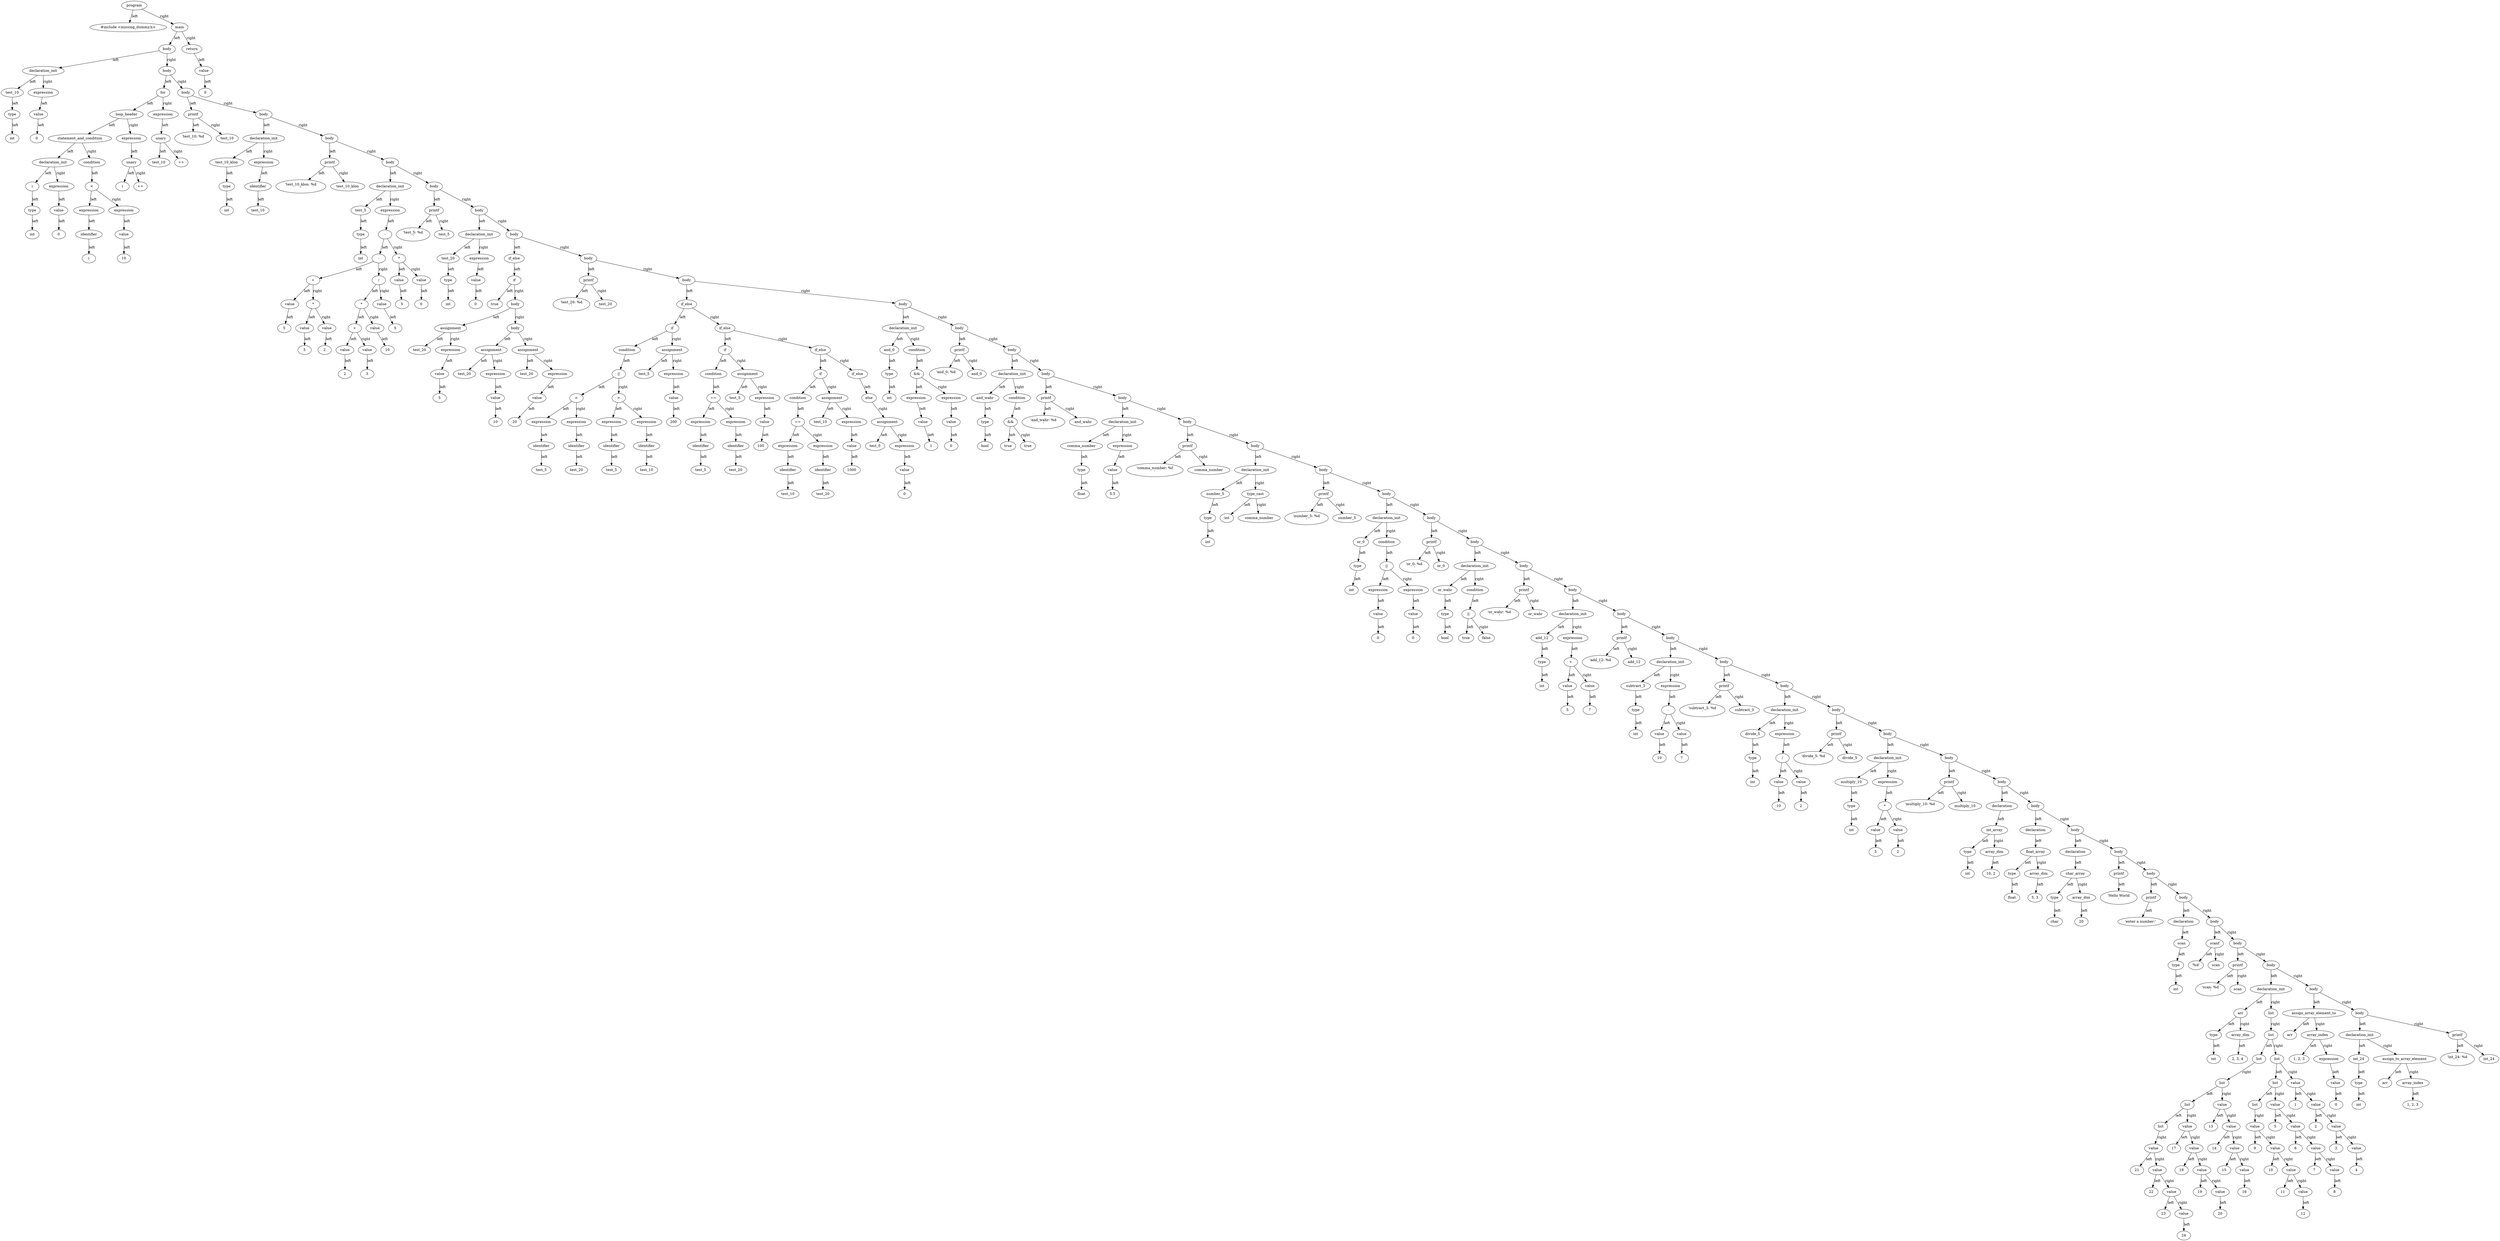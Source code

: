 digraph G {
"000001DD0A979D30" [label="program"];
"000001DD0A979D30" [label="program"];
"000001DD0A979D30" -> "000001DD0A96D590" [label="left"];
"000001DD0A96D590" [label="#include <missing_dummy.h>"];
"000001DD0A96D590" [label="#include <missing_dummy.h>"];
"000001DD0A979D30" -> "000001DD0A96D430" [label="right"];
"000001DD0A96D430" [label="main"];
"000001DD0A96D430" [label="main"];
"000001DD0A96D430" -> "000001DD0A97A110" [label="left"];
"000001DD0A97A110" [label="body"];
"000001DD0A97A110" [label="body"];
"000001DD0A97A110" -> "000001DD0A96D330" [label="left"];
"000001DD0A96D330" [label="declaration_init"];
"000001DD0A96D330" [label="declaration_init"];
"000001DD0A96D330" -> "000001DD0A96D4B0" [label="left"];
"000001DD0A96D4B0" [label="test_10"];
"000001DD0A96D4B0" [label="test_10"];
"000001DD0A96D4B0" -> "000001DD0A96D5D0" [label="left"];
"000001DD0A96D5D0" [label="type"];
"000001DD0A96D5D0" [label="type"];
"000001DD0A96D5D0" -> "000001DD0A96D470" [label="left"];
"000001DD0A96D470" [label="int"];
"000001DD0A96D470" [label="int"];
"000001DD0A96D330" -> "000001DD0A96D4D0" [label="right"];
"000001DD0A96D4D0" [label="expression"];
"000001DD0A96D4D0" [label="expression"];
"000001DD0A96D4D0" -> "000001DD0A96D610" [label="left"];
"000001DD0A96D610" [label="value"];
"000001DD0A96D610" [label="value"];
"000001DD0A96D610" -> "000001DD0A96D410" [label="left"];
"000001DD0A96D410" [label="0"];
"000001DD0A96D410" [label="0"];
"000001DD0A97A110" -> "000001DD0A97A430" [label="right"];
"000001DD0A97A430" [label="body"];
"000001DD0A97A430" [label="body"];
"000001DD0A97A430" -> "000001DD0A9749E0" [label="left"];
"000001DD0A9749E0" [label="for"];
"000001DD0A9749E0" [label="for"];
"000001DD0A9749E0" -> "000001DD0A974B60" [label="left"];
"000001DD0A974B60" [label="loop_header"];
"000001DD0A974B60" [label="loop_header"];
"000001DD0A974B60" -> "000001DD0A974A80" [label="left"];
"000001DD0A974A80" [label="statement_and_condition"];
"000001DD0A974A80" [label="statement_and_condition"];
"000001DD0A974A80" -> "000001DD0A974AE0" [label="left"];
"000001DD0A974AE0" [label="declaration_init"];
"000001DD0A974AE0" [label="declaration_init"];
"000001DD0A974AE0" -> "000001DD0A974E80" [label="left"];
"000001DD0A974E80" [label="i"];
"000001DD0A974E80" [label="i"];
"000001DD0A974E80" -> "000001DD0A96D690" [label="left"];
"000001DD0A96D690" [label="type"];
"000001DD0A96D690" [label="type"];
"000001DD0A96D690" -> "000001DD0A96D670" [label="left"];
"000001DD0A96D670" [label="int"];
"000001DD0A96D670" [label="int"];
"000001DD0A974AE0" -> "000001DD0A974DE0" [label="right"];
"000001DD0A974DE0" [label="expression"];
"000001DD0A974DE0" [label="expression"];
"000001DD0A974DE0" -> "000001DD0A96D350" [label="left"];
"000001DD0A96D350" [label="value"];
"000001DD0A96D350" [label="value"];
"000001DD0A96D350" -> "000001DD0A96D310" [label="left"];
"000001DD0A96D310" [label="0"];
"000001DD0A96D310" [label="0"];
"000001DD0A974A80" -> "000001DD0A974B80" [label="right"];
"000001DD0A974B80" [label="condition"];
"000001DD0A974B80" [label="condition"];
"000001DD0A974B80" -> "000001DD0A974C00" [label="left"];
"000001DD0A974C00" [label="<"];
"000001DD0A974C00" [label="<"];
"000001DD0A974C00" -> "000001DD0A974C40" [label="left"];
"000001DD0A974C40" [label="expression"];
"000001DD0A974C40" [label="expression"];
"000001DD0A974C40" -> "000001DD0A9748A0" [label="left"];
"000001DD0A9748A0" [label="identifier"];
"000001DD0A9748A0" [label="identifier"];
"000001DD0A9748A0" -> "000001DD0A974DA0" [label="left"];
"000001DD0A974DA0" [label="i"];
"000001DD0A974DA0" [label="i"];
"000001DD0A974C00" -> "000001DD0A974900" [label="right"];
"000001DD0A974900" [label="expression"];
"000001DD0A974900" [label="expression"];
"000001DD0A974900" -> "000001DD0A974E00" [label="left"];
"000001DD0A974E00" [label="value"];
"000001DD0A974E00" [label="value"];
"000001DD0A974E00" -> "000001DD0A974A40" [label="left"];
"000001DD0A974A40" [label="10"];
"000001DD0A974A40" [label="10"];
"000001DD0A974B60" -> "000001DD0A974D00" [label="right"];
"000001DD0A974D00" [label="expression"];
"000001DD0A974D00" [label="expression"];
"000001DD0A974D00" -> "000001DD0A974CE0" [label="left"];
"000001DD0A974CE0" [label="unary"];
"000001DD0A974CE0" [label="unary"];
"000001DD0A974CE0" -> "000001DD0A974C60" [label="left"];
"000001DD0A974C60" [label="i"];
"000001DD0A974C60" [label="i"];
"000001DD0A974CE0" -> "000001DD0A974960" [label="right"];
"000001DD0A974960" [label="++"];
"000001DD0A974960" [label="++"];
"000001DD0A9749E0" -> "000001DD0A974D40" [label="right"];
"000001DD0A974D40" [label="expression"];
"000001DD0A974D40" [label="expression"];
"000001DD0A974D40" -> "000001DD0A974940" [label="left"];
"000001DD0A974940" [label="unary"];
"000001DD0A974940" [label="unary"];
"000001DD0A974940" -> "000001DD0A9749C0" [label="left"];
"000001DD0A9749C0" [label="test_10"];
"000001DD0A9749C0" [label="test_10"];
"000001DD0A974940" -> "000001DD0A974860" [label="right"];
"000001DD0A974860" [label="++"];
"000001DD0A974860" [label="++"];
"000001DD0A97A430" -> "000001DD0A97A130" [label="right"];
"000001DD0A97A130" [label="body"];
"000001DD0A97A130" [label="body"];
"000001DD0A97A130" -> "000001DD0A974A60" [label="left"];
"000001DD0A974A60" [label="printf"];
"000001DD0A974A60" [label="printf"];
"000001DD0A974A60" -> "000001DD0A974DC0" [label="left"];
"000001DD0A974DC0" [label="'test_10: %d\n'"];
"000001DD0A974DC0" [label="'test_10: %d\n'"];
"000001DD0A974A60" -> "000001DD0A974E40" [label="right"];
"000001DD0A974E40" [label="test_10"];
"000001DD0A974E40" [label="test_10"];
"000001DD0A97A130" -> "000001DD0A979D90" [label="right"];
"000001DD0A979D90" [label="body"];
"000001DD0A979D90" [label="body"];
"000001DD0A979D90" -> "000001DD0A974EE0" [label="left"];
"000001DD0A974EE0" [label="declaration_init"];
"000001DD0A974EE0" [label="declaration_init"];
"000001DD0A974EE0" -> "000001DD0A974C20" [label="left"];
"000001DD0A974C20" [label="test_10_klon"];
"000001DD0A974C20" [label="test_10_klon"];
"000001DD0A974C20" -> "000001DD0A974C80" [label="left"];
"000001DD0A974C80" [label="type"];
"000001DD0A974C80" [label="type"];
"000001DD0A974C80" -> "000001DD0A974E60" [label="left"];
"000001DD0A974E60" [label="int"];
"000001DD0A974E60" [label="int"];
"000001DD0A974EE0" -> "000001DD0A974BE0" [label="right"];
"000001DD0A974BE0" [label="expression"];
"000001DD0A974BE0" [label="expression"];
"000001DD0A974BE0" -> "000001DD0A974A00" [label="left"];
"000001DD0A974A00" [label="identifier"];
"000001DD0A974A00" [label="identifier"];
"000001DD0A974A00" -> "000001DD0A974EA0" [label="left"];
"000001DD0A974EA0" [label="test_10"];
"000001DD0A974EA0" [label="test_10"];
"000001DD0A979D90" -> "000001DD0A97A410" [label="right"];
"000001DD0A97A410" [label="body"];
"000001DD0A97A410" [label="body"];
"000001DD0A97A410" -> "000001DD0A974B00" [label="left"];
"000001DD0A974B00" [label="printf"];
"000001DD0A974B00" [label="printf"];
"000001DD0A974B00" -> "000001DD0A974A20" [label="left"];
"000001DD0A974A20" [label="'test_10_klon: %d\n'"];
"000001DD0A974A20" [label="'test_10_klon: %d\n'"];
"000001DD0A974B00" -> "000001DD0A974FC0" [label="right"];
"000001DD0A974FC0" [label="test_10_klon"];
"000001DD0A974FC0" [label="test_10_klon"];
"000001DD0A97A410" -> "000001DD0A97A0B0" [label="right"];
"000001DD0A97A0B0" [label="body"];
"000001DD0A97A0B0" [label="body"];
"000001DD0A97A0B0" -> "000001DD0A975350" [label="left"];
"000001DD0A975350" [label="declaration_init"];
"000001DD0A975350" [label="declaration_init"];
"000001DD0A975350" -> "000001DD0A975750" [label="left"];
"000001DD0A975750" [label="test_5"];
"000001DD0A975750" [label="test_5"];
"000001DD0A975750" -> "000001DD0A974920" [label="left"];
"000001DD0A974920" [label="type"];
"000001DD0A974920" [label="type"];
"000001DD0A974920" -> "000001DD0A974840" [label="left"];
"000001DD0A974840" [label="int"];
"000001DD0A974840" [label="int"];
"000001DD0A975350" -> "000001DD0A975550" [label="right"];
"000001DD0A975550" [label="expression"];
"000001DD0A975550" [label="expression"];
"000001DD0A975550" -> "000001DD0A9751D0" [label="left"];
"000001DD0A9751D0" [label="-"];
"000001DD0A9751D0" [label="-"];
"000001DD0A9751D0" -> "000001DD0A975070" [label="left"];
"000001DD0A975070" [label="-"];
"000001DD0A975070" [label="-"];
"000001DD0A975070" -> "000001DD0A975290" [label="left"];
"000001DD0A975290" [label="+"];
"000001DD0A975290" [label="+"];
"000001DD0A975290" -> "000001DD0A9748C0" [label="left"];
"000001DD0A9748C0" [label="value"];
"000001DD0A9748C0" [label="value"];
"000001DD0A9748C0" -> "000001DD0A974B40" [label="left"];
"000001DD0A974B40" [label="5"];
"000001DD0A974B40" [label="5"];
"000001DD0A975290" -> "000001DD0A975090" [label="right"];
"000001DD0A975090" [label="*"];
"000001DD0A975090" [label="*"];
"000001DD0A975090" -> "000001DD0A9748E0" [label="left"];
"000001DD0A9748E0" [label="value"];
"000001DD0A9748E0" [label="value"];
"000001DD0A9748E0" -> "000001DD0A974BC0" [label="left"];
"000001DD0A974BC0" [label="5"];
"000001DD0A974BC0" [label="5"];
"000001DD0A975090" -> "000001DD0A975250" [label="right"];
"000001DD0A975250" [label="value"];
"000001DD0A975250" [label="value"];
"000001DD0A975250" -> "000001DD0A975710" [label="left"];
"000001DD0A975710" [label="2"];
"000001DD0A975710" [label="2"];
"000001DD0A975070" -> "000001DD0A975190" [label="right"];
"000001DD0A975190" [label="/"];
"000001DD0A975190" [label="/"];
"000001DD0A975190" -> "000001DD0A975470" [label="left"];
"000001DD0A975470" [label="*"];
"000001DD0A975470" [label="*"];
"000001DD0A975470" -> "000001DD0A975610" [label="left"];
"000001DD0A975610" [label="+"];
"000001DD0A975610" [label="+"];
"000001DD0A975610" -> "000001DD0A9750B0" [label="left"];
"000001DD0A9750B0" [label="value"];
"000001DD0A9750B0" [label="value"];
"000001DD0A9750B0" -> "000001DD0A9755B0" [label="left"];
"000001DD0A9755B0" [label="2"];
"000001DD0A9755B0" [label="2"];
"000001DD0A975610" -> "000001DD0A975270" [label="right"];
"000001DD0A975270" [label="value"];
"000001DD0A975270" [label="value"];
"000001DD0A975270" -> "000001DD0A975450" [label="left"];
"000001DD0A975450" [label="3"];
"000001DD0A975450" [label="3"];
"000001DD0A975470" -> "000001DD0A975390" [label="right"];
"000001DD0A975390" [label="value"];
"000001DD0A975390" [label="value"];
"000001DD0A975390" -> "000001DD0A975410" [label="left"];
"000001DD0A975410" [label="10"];
"000001DD0A975410" [label="10"];
"000001DD0A975190" -> "000001DD0A975510" [label="right"];
"000001DD0A975510" [label="value"];
"000001DD0A975510" [label="value"];
"000001DD0A975510" -> "000001DD0A9754F0" [label="left"];
"000001DD0A9754F0" [label="5"];
"000001DD0A9754F0" [label="5"];
"000001DD0A9751D0" -> "000001DD0A9751B0" [label="right"];
"000001DD0A9751B0" [label="*"];
"000001DD0A9751B0" [label="*"];
"000001DD0A9751B0" -> "000001DD0A975530" [label="left"];
"000001DD0A975530" [label="value"];
"000001DD0A975530" [label="value"];
"000001DD0A975530" -> "000001DD0A975150" [label="left"];
"000001DD0A975150" [label="5"];
"000001DD0A975150" [label="5"];
"000001DD0A9751B0" -> "000001DD0A975370" [label="right"];
"000001DD0A975370" [label="value"];
"000001DD0A975370" [label="value"];
"000001DD0A975370" -> "000001DD0A9752B0" [label="left"];
"000001DD0A9752B0" [label="0"];
"000001DD0A9752B0" [label="0"];
"000001DD0A97A0B0" -> "000001DD0A97A290" [label="right"];
"000001DD0A97A290" [label="body"];
"000001DD0A97A290" [label="body"];
"000001DD0A97A290" -> "000001DD0A9755F0" [label="left"];
"000001DD0A9755F0" [label="printf"];
"000001DD0A9755F0" [label="printf"];
"000001DD0A9755F0" -> "000001DD0A975790" [label="left"];
"000001DD0A975790" [label="'test_5: %d\n'"];
"000001DD0A975790" [label="'test_5: %d\n'"];
"000001DD0A9755F0" -> "000001DD0A975130" [label="right"];
"000001DD0A975130" [label="test_5"];
"000001DD0A975130" [label="test_5"];
"000001DD0A97A290" -> "000001DD0A979E30" [label="right"];
"000001DD0A979E30" [label="body"];
"000001DD0A979E30" [label="body"];
"000001DD0A979E30" -> "000001DD0A975210" [label="left"];
"000001DD0A975210" [label="declaration_init"];
"000001DD0A975210" [label="declaration_init"];
"000001DD0A975210" -> "000001DD0A9756D0" [label="left"];
"000001DD0A9756D0" [label="test_20"];
"000001DD0A9756D0" [label="test_20"];
"000001DD0A9756D0" -> "000001DD0A9753F0" [label="left"];
"000001DD0A9753F0" [label="type"];
"000001DD0A9753F0" [label="type"];
"000001DD0A9753F0" -> "000001DD0A9751F0" [label="left"];
"000001DD0A9751F0" [label="int"];
"000001DD0A9751F0" [label="int"];
"000001DD0A975210" -> "000001DD0A975730" [label="right"];
"000001DD0A975730" [label="expression"];
"000001DD0A975730" [label="expression"];
"000001DD0A975730" -> "000001DD0A9754D0" [label="left"];
"000001DD0A9754D0" [label="value"];
"000001DD0A9754D0" [label="value"];
"000001DD0A9754D0" -> "000001DD0A975430" [label="left"];
"000001DD0A975430" [label="0"];
"000001DD0A975430" [label="0"];
"000001DD0A979E30" -> "000001DD0A979F50" [label="right"];
"000001DD0A979F50" [label="body"];
"000001DD0A979F50" [label="body"];
"000001DD0A979F50" -> "000001DD0A9759A0" [label="left"];
"000001DD0A9759A0" [label="if_else"];
"000001DD0A9759A0" [label="if_else"];
"000001DD0A9759A0" -> "000001DD0A9758E0" [label="left"];
"000001DD0A9758E0" [label="if"];
"000001DD0A9758E0" [label="if"];
"000001DD0A9758E0" -> "000001DD0A975650" [label="left"];
"000001DD0A975650" [label="true"];
"000001DD0A975650" [label="true"];
"000001DD0A9758E0" -> "000001DD0A9758C0" [label="right"];
"000001DD0A9758C0" [label="body"];
"000001DD0A9758C0" [label="body"];
"000001DD0A9758C0" -> "000001DD0A975050" [label="left"];
"000001DD0A975050" [label="assignment"];
"000001DD0A975050" [label="assignment"];
"000001DD0A975050" -> "000001DD0A9753B0" [label="left"];
"000001DD0A9753B0" [label="test_20"];
"000001DD0A9753B0" [label="test_20"];
"000001DD0A975050" -> "000001DD0A975330" [label="right"];
"000001DD0A975330" [label="expression"];
"000001DD0A975330" [label="expression"];
"000001DD0A975330" -> "000001DD0A9752F0" [label="left"];
"000001DD0A9752F0" [label="value"];
"000001DD0A9752F0" [label="value"];
"000001DD0A9752F0" -> "000001DD0A975230" [label="left"];
"000001DD0A975230" [label="5"];
"000001DD0A975230" [label="5"];
"000001DD0A9758C0" -> "000001DD0A975FC0" [label="right"];
"000001DD0A975FC0" [label="body"];
"000001DD0A975FC0" [label="body"];
"000001DD0A975FC0" -> "000001DD0A975E00" [label="left"];
"000001DD0A975E00" [label="assignment"];
"000001DD0A975E00" [label="assignment"];
"000001DD0A975E00" -> "000001DD0A9756F0" [label="left"];
"000001DD0A9756F0" [label="test_20"];
"000001DD0A9756F0" [label="test_20"];
"000001DD0A975E00" -> "000001DD0A975690" [label="right"];
"000001DD0A975690" [label="expression"];
"000001DD0A975690" [label="expression"];
"000001DD0A975690" -> "000001DD0A9754B0" [label="left"];
"000001DD0A9754B0" [label="value"];
"000001DD0A9754B0" [label="value"];
"000001DD0A9754B0" -> "000001DD0A9753D0" [label="left"];
"000001DD0A9753D0" [label="10"];
"000001DD0A9753D0" [label="10"];
"000001DD0A975FC0" -> "000001DD0A975AE0" [label="right"];
"000001DD0A975AE0" [label="assignment"];
"000001DD0A975AE0" [label="assignment"];
"000001DD0A975AE0" -> "000001DD0A975CC0" [label="left"];
"000001DD0A975CC0" [label="test_20"];
"000001DD0A975CC0" [label="test_20"];
"000001DD0A975AE0" -> "000001DD0A975C20" [label="right"];
"000001DD0A975C20" [label="expression"];
"000001DD0A975C20" [label="expression"];
"000001DD0A975C20" -> "000001DD0A975E40" [label="left"];
"000001DD0A975E40" [label="value"];
"000001DD0A975E40" [label="value"];
"000001DD0A975E40" -> "000001DD0A975860" [label="left"];
"000001DD0A975860" [label="20"];
"000001DD0A975860" [label="20"];
"000001DD0A979F50" -> "000001DD0A979EF0" [label="right"];
"000001DD0A979EF0" [label="body"];
"000001DD0A979EF0" [label="body"];
"000001DD0A979EF0" -> "000001DD0A975BA0" [label="left"];
"000001DD0A975BA0" [label="printf"];
"000001DD0A975BA0" [label="printf"];
"000001DD0A975BA0" -> "000001DD0A9759E0" [label="left"];
"000001DD0A9759E0" [label="'test_20: %d\n'"];
"000001DD0A9759E0" [label="'test_20: %d\n'"];
"000001DD0A975BA0" -> "000001DD0A975DC0" [label="right"];
"000001DD0A975DC0" [label="test_20"];
"000001DD0A975DC0" [label="test_20"];
"000001DD0A979EF0" -> "000001DD0A97A030" [label="right"];
"000001DD0A97A030" [label="body"];
"000001DD0A97A030" [label="body"];
"000001DD0A97A030" -> "000001DD0A975EC0" [label="left"];
"000001DD0A975EC0" [label="if_else"];
"000001DD0A975EC0" [label="if_else"];
"000001DD0A975EC0" -> "000001DD0A975A80" [label="left"];
"000001DD0A975A80" [label="if"];
"000001DD0A975A80" [label="if"];
"000001DD0A975A80" -> "000001DD0A975A40" [label="left"];
"000001DD0A975A40" [label="condition"];
"000001DD0A975A40" [label="condition"];
"000001DD0A975A40" -> "000001DD0A975F80" [label="left"];
"000001DD0A975F80" [label="||"];
"000001DD0A975F80" [label="||"];
"000001DD0A975F80" -> "000001DD0A975900" [label="left"];
"000001DD0A975900" [label=">"];
"000001DD0A975900" [label=">"];
"000001DD0A975900" -> "000001DD0A975B80" [label="left"];
"000001DD0A975B80" [label="expression"];
"000001DD0A975B80" [label="expression"];
"000001DD0A975B80" -> "000001DD0A975C60" [label="left"];
"000001DD0A975C60" [label="identifier"];
"000001DD0A975C60" [label="identifier"];
"000001DD0A975C60" -> "000001DD0A9758A0" [label="left"];
"000001DD0A9758A0" [label="test_5"];
"000001DD0A9758A0" [label="test_5"];
"000001DD0A975900" -> "000001DD0A975CE0" [label="right"];
"000001DD0A975CE0" [label="expression"];
"000001DD0A975CE0" [label="expression"];
"000001DD0A975CE0" -> "000001DD0A975F40" [label="left"];
"000001DD0A975F40" [label="identifier"];
"000001DD0A975F40" [label="identifier"];
"000001DD0A975F40" -> "000001DD0A975C80" [label="left"];
"000001DD0A975C80" [label="test_20"];
"000001DD0A975C80" [label="test_20"];
"000001DD0A975F80" -> "000001DD0A975D40" [label="right"];
"000001DD0A975D40" [label=">"];
"000001DD0A975D40" [label=">"];
"000001DD0A975D40" -> "000001DD0A975A20" [label="left"];
"000001DD0A975A20" [label="expression"];
"000001DD0A975A20" [label="expression"];
"000001DD0A975A20" -> "000001DD0A975960" [label="left"];
"000001DD0A975960" [label="identifier"];
"000001DD0A975960" [label="identifier"];
"000001DD0A975960" -> "000001DD0A975B00" [label="left"];
"000001DD0A975B00" [label="test_5"];
"000001DD0A975B00" [label="test_5"];
"000001DD0A975D40" -> "000001DD0A975980" [label="right"];
"000001DD0A975980" [label="expression"];
"000001DD0A975980" [label="expression"];
"000001DD0A975980" -> "000001DD0A975DE0" [label="left"];
"000001DD0A975DE0" [label="identifier"];
"000001DD0A975DE0" [label="identifier"];
"000001DD0A975DE0" -> "000001DD0A975D00" [label="left"];
"000001DD0A975D00" [label="test_10"];
"000001DD0A975D00" [label="test_10"];
"000001DD0A975A80" -> "000001DD0A975FE0" [label="right"];
"000001DD0A975FE0" [label="assignment"];
"000001DD0A975FE0" [label="assignment"];
"000001DD0A975FE0" -> "000001DD0A975C00" [label="left"];
"000001DD0A975C00" [label="test_5"];
"000001DD0A975C00" [label="test_5"];
"000001DD0A975FE0" -> "000001DD0A975B20" [label="right"];
"000001DD0A975B20" [label="expression"];
"000001DD0A975B20" [label="expression"];
"000001DD0A975B20" -> "000001DD0A975E80" [label="left"];
"000001DD0A975E80" [label="value"];
"000001DD0A975E80" [label="value"];
"000001DD0A975E80" -> "000001DD0A975BE0" [label="left"];
"000001DD0A975BE0" [label="200"];
"000001DD0A975BE0" [label="200"];
"000001DD0A975EC0" -> "000001DD0A976980" [label="right"];
"000001DD0A976980" [label="if_else"];
"000001DD0A976980" [label="if_else"];
"000001DD0A976980" -> "000001DD0A976A80" [label="left"];
"000001DD0A976A80" [label="if"];
"000001DD0A976A80" [label="if"];
"000001DD0A976A80" -> "000001DD0A976B20" [label="left"];
"000001DD0A976B20" [label="condition"];
"000001DD0A976B20" [label="condition"];
"000001DD0A976B20" -> "000001DD0A976540" [label="left"];
"000001DD0A976540" [label="=="];
"000001DD0A976540" [label="=="];
"000001DD0A976540" -> "000001DD0A975F60" [label="left"];
"000001DD0A975F60" [label="expression"];
"000001DD0A975F60" [label="expression"];
"000001DD0A975F60" -> "000001DD0A975AA0" [label="left"];
"000001DD0A975AA0" [label="identifier"];
"000001DD0A975AA0" [label="identifier"];
"000001DD0A975AA0" -> "000001DD0A975EE0" [label="left"];
"000001DD0A975EE0" [label="test_5"];
"000001DD0A975EE0" [label="test_5"];
"000001DD0A976540" -> "000001DD0A9764C0" [label="right"];
"000001DD0A9764C0" [label="expression"];
"000001DD0A9764C0" [label="expression"];
"000001DD0A9764C0" -> "000001DD0A976620" [label="left"];
"000001DD0A976620" [label="identifier"];
"000001DD0A976620" [label="identifier"];
"000001DD0A976620" -> "000001DD0A975880" [label="left"];
"000001DD0A975880" [label="test_20"];
"000001DD0A975880" [label="test_20"];
"000001DD0A976A80" -> "000001DD0A9765A0" [label="right"];
"000001DD0A9765A0" [label="assignment"];
"000001DD0A9765A0" [label="assignment"];
"000001DD0A9765A0" -> "000001DD0A9765E0" [label="left"];
"000001DD0A9765E0" [label="test_5"];
"000001DD0A9765E0" [label="test_5"];
"000001DD0A9765A0" -> "000001DD0A976AA0" [label="right"];
"000001DD0A976AA0" [label="expression"];
"000001DD0A976AA0" [label="expression"];
"000001DD0A976AA0" -> "000001DD0A976920" [label="left"];
"000001DD0A976920" [label="value"];
"000001DD0A976920" [label="value"];
"000001DD0A976920" -> "000001DD0A976720" [label="left"];
"000001DD0A976720" [label="100"];
"000001DD0A976720" [label="100"];
"000001DD0A976980" -> "000001DD0A9768E0" [label="right"];
"000001DD0A9768E0" [label="if_else"];
"000001DD0A9768E0" [label="if_else"];
"000001DD0A9768E0" -> "000001DD0A9769E0" [label="left"];
"000001DD0A9769E0" [label="if"];
"000001DD0A9769E0" [label="if"];
"000001DD0A9769E0" -> "000001DD0A9768A0" [label="left"];
"000001DD0A9768A0" [label="condition"];
"000001DD0A9768A0" [label="condition"];
"000001DD0A9768A0" -> "000001DD0A9765C0" [label="left"];
"000001DD0A9765C0" [label="=="];
"000001DD0A9765C0" [label="=="];
"000001DD0A9765C0" -> "000001DD0A976BA0" [label="left"];
"000001DD0A976BA0" [label="expression"];
"000001DD0A976BA0" [label="expression"];
"000001DD0A976BA0" -> "000001DD0A976B80" [label="left"];
"000001DD0A976B80" [label="identifier"];
"000001DD0A976B80" [label="identifier"];
"000001DD0A976B80" -> "000001DD0A976B60" [label="left"];
"000001DD0A976B60" [label="test_10"];
"000001DD0A976B60" [label="test_10"];
"000001DD0A9765C0" -> "000001DD0A976600" [label="right"];
"000001DD0A976600" [label="expression"];
"000001DD0A976600" [label="expression"];
"000001DD0A976600" -> "000001DD0A9769A0" [label="left"];
"000001DD0A9769A0" [label="identifier"];
"000001DD0A9769A0" [label="identifier"];
"000001DD0A9769A0" -> "000001DD0A976700" [label="left"];
"000001DD0A976700" [label="test_20"];
"000001DD0A976700" [label="test_20"];
"000001DD0A9769E0" -> "000001DD0A9766A0" [label="right"];
"000001DD0A9766A0" [label="assignment"];
"000001DD0A9766A0" [label="assignment"];
"000001DD0A9766A0" -> "000001DD0A976680" [label="left"];
"000001DD0A976680" [label="test_10"];
"000001DD0A976680" [label="test_10"];
"000001DD0A9766A0" -> "000001DD0A976960" [label="right"];
"000001DD0A976960" [label="expression"];
"000001DD0A976960" [label="expression"];
"000001DD0A976960" -> "000001DD0A976940" [label="left"];
"000001DD0A976940" [label="value"];
"000001DD0A976940" [label="value"];
"000001DD0A976940" -> "000001DD0A9768C0" [label="left"];
"000001DD0A9768C0" [label="1000"];
"000001DD0A9768C0" [label="1000"];
"000001DD0A9768E0" -> "000001DD0A9767A0" [label="right"];
"000001DD0A9767A0" [label="if_else"];
"000001DD0A9767A0" [label="if_else"];
"000001DD0A9767A0" -> "000001DD0A976780" [label="left"];
"000001DD0A976780" [label="else"];
"000001DD0A976780" [label="else"];
"000001DD0A976780" -> "000001DD0A976A40" [label="right"];
"000001DD0A976A40" [label="assignment"];
"000001DD0A976A40" [label="assignment"];
"000001DD0A976A40" -> "000001DD0A9766E0" [label="left"];
"000001DD0A9766E0" [label="test_5"];
"000001DD0A9766E0" [label="test_5"];
"000001DD0A976A40" -> "000001DD0A976A00" [label="right"];
"000001DD0A976A00" [label="expression"];
"000001DD0A976A00" [label="expression"];
"000001DD0A976A00" -> "000001DD0A9766C0" [label="left"];
"000001DD0A9766C0" [label="value"];
"000001DD0A9766C0" [label="value"];
"000001DD0A9766C0" -> "000001DD0A976BC0" [label="left"];
"000001DD0A976BC0" [label="0"];
"000001DD0A976BC0" [label="0"];
"000001DD0A97A030" -> "000001DD0A97A010" [label="right"];
"000001DD0A97A010" [label="body"];
"000001DD0A97A010" [label="body"];
"000001DD0A97A010" -> "000001DD0A976FB0" [label="left"];
"000001DD0A976FB0" [label="declaration_init"];
"000001DD0A976FB0" [label="declaration_init"];
"000001DD0A976FB0" -> "000001DD0A976560" [label="left"];
"000001DD0A976560" [label="and_0"];
"000001DD0A976560" [label="and_0"];
"000001DD0A976560" -> "000001DD0A976A60" [label="left"];
"000001DD0A976A60" [label="type"];
"000001DD0A976A60" [label="type"];
"000001DD0A976A60" -> "000001DD0A9767C0" [label="left"];
"000001DD0A9767C0" [label="int"];
"000001DD0A9767C0" [label="int"];
"000001DD0A976FB0" -> "000001DD0A9764E0" [label="right"];
"000001DD0A9764E0" [label="condition"];
"000001DD0A9764E0" [label="condition"];
"000001DD0A9764E0" -> "000001DD0A976520" [label="left"];
"000001DD0A976520" [label="&&"];
"000001DD0A976520" [label="&&"];
"000001DD0A976520" -> "000001DD0A976AC0" [label="left"];
"000001DD0A976AC0" [label="expression"];
"000001DD0A976AC0" [label="expression"];
"000001DD0A976AC0" -> "000001DD0A976C00" [label="left"];
"000001DD0A976C00" [label="value"];
"000001DD0A976C00" [label="value"];
"000001DD0A976C00" -> "000001DD0A976BE0" [label="left"];
"000001DD0A976BE0" [label="1"];
"000001DD0A976BE0" [label="1"];
"000001DD0A976520" -> "000001DD0A976800" [label="right"];
"000001DD0A976800" [label="expression"];
"000001DD0A976800" [label="expression"];
"000001DD0A976800" -> "000001DD0A9764A0" [label="left"];
"000001DD0A9764A0" [label="value"];
"000001DD0A9764A0" [label="value"];
"000001DD0A9764A0" -> "000001DD0A9767E0" [label="left"];
"000001DD0A9767E0" [label="0"];
"000001DD0A9767E0" [label="0"];
"000001DD0A97A010" -> "000001DD0A97A050" [label="right"];
"000001DD0A97A050" [label="body"];
"000001DD0A97A050" [label="body"];
"000001DD0A97A050" -> "000001DD0A977170" [label="left"];
"000001DD0A977170" [label="printf"];
"000001DD0A977170" [label="printf"];
"000001DD0A977170" -> "000001DD0A977190" [label="left"];
"000001DD0A977190" [label="'and_0: %d\n'"];
"000001DD0A977190" [label="'and_0: %d\n'"];
"000001DD0A977170" -> "000001DD0A976DF0" [label="right"];
"000001DD0A976DF0" [label="and_0"];
"000001DD0A976DF0" [label="and_0"];
"000001DD0A97A050" -> "000001DD0A97A3F0" [label="right"];
"000001DD0A97A3F0" [label="body"];
"000001DD0A97A3F0" [label="body"];
"000001DD0A97A3F0" -> "000001DD0A9771D0" [label="left"];
"000001DD0A9771D0" [label="declaration_init"];
"000001DD0A9771D0" [label="declaration_init"];
"000001DD0A9771D0" -> "000001DD0A9771B0" [label="left"];
"000001DD0A9771B0" [label="and_wahr"];
"000001DD0A9771B0" [label="and_wahr"];
"000001DD0A9771B0" -> "000001DD0A976D90" [label="left"];
"000001DD0A976D90" [label="type"];
"000001DD0A976D90" [label="type"];
"000001DD0A976D90" -> "000001DD0A977150" [label="left"];
"000001DD0A977150" [label="bool"];
"000001DD0A977150" [label="bool"];
"000001DD0A9771D0" -> "000001DD0A976DD0" [label="right"];
"000001DD0A976DD0" [label="condition"];
"000001DD0A976DD0" [label="condition"];
"000001DD0A976DD0" -> "000001DD0A9770B0" [label="left"];
"000001DD0A9770B0" [label="&&"];
"000001DD0A9770B0" [label="&&"];
"000001DD0A9770B0" -> "000001DD0A976EF0" [label="left"];
"000001DD0A976EF0" [label="true"];
"000001DD0A976EF0" [label="true"];
"000001DD0A9770B0" -> "000001DD0A976C90" [label="right"];
"000001DD0A976C90" [label="true"];
"000001DD0A976C90" [label="true"];
"000001DD0A97A3F0" -> "000001DD0A97A270" [label="right"];
"000001DD0A97A270" [label="body"];
"000001DD0A97A270" [label="body"];
"000001DD0A97A270" -> "000001DD0A976F90" [label="left"];
"000001DD0A976F90" [label="printf"];
"000001DD0A976F90" [label="printf"];
"000001DD0A976F90" -> "000001DD0A977090" [label="left"];
"000001DD0A977090" [label="'and_wahr: %d\n'"];
"000001DD0A977090" [label="'and_wahr: %d\n'"];
"000001DD0A976F90" -> "000001DD0A976D10" [label="right"];
"000001DD0A976D10" [label="and_wahr"];
"000001DD0A976D10" [label="and_wahr"];
"000001DD0A97A270" -> "000001DD0A97A230" [label="right"];
"000001DD0A97A230" [label="body"];
"000001DD0A97A230" [label="body"];
"000001DD0A97A230" -> "000001DD0A976EB0" [label="left"];
"000001DD0A976EB0" [label="declaration_init"];
"000001DD0A976EB0" [label="declaration_init"];
"000001DD0A976EB0" -> "000001DD0A9772D0" [label="left"];
"000001DD0A9772D0" [label="comma_number"];
"000001DD0A9772D0" [label="comma_number"];
"000001DD0A9772D0" -> "000001DD0A977110" [label="left"];
"000001DD0A977110" [label="type"];
"000001DD0A977110" [label="type"];
"000001DD0A977110" -> "000001DD0A977250" [label="left"];
"000001DD0A977250" [label="float"];
"000001DD0A977250" [label="float"];
"000001DD0A976EB0" -> "000001DD0A977290" [label="right"];
"000001DD0A977290" [label="expression"];
"000001DD0A977290" [label="expression"];
"000001DD0A977290" -> "000001DD0A9770D0" [label="left"];
"000001DD0A9770D0" [label="value"];
"000001DD0A9770D0" [label="value"];
"000001DD0A9770D0" -> "000001DD0A977270" [label="left"];
"000001DD0A977270" [label="5.5"];
"000001DD0A977270" [label="5.5"];
"000001DD0A97A230" -> "000001DD0A97A4D0" [label="right"];
"000001DD0A97A4D0" [label="body"];
"000001DD0A97A4D0" [label="body"];
"000001DD0A97A4D0" -> "000001DD0A9770F0" [label="left"];
"000001DD0A9770F0" [label="printf"];
"000001DD0A9770F0" [label="printf"];
"000001DD0A9770F0" -> "000001DD0A977330" [label="left"];
"000001DD0A977330" [label="'comma_number: %f\n'"];
"000001DD0A977330" [label="'comma_number: %f\n'"];
"000001DD0A9770F0" -> "000001DD0A976D30" [label="right"];
"000001DD0A976D30" [label="comma_number"];
"000001DD0A976D30" [label="comma_number"];
"000001DD0A97A4D0" -> "000001DD0A97A250" [label="right"];
"000001DD0A97A250" [label="body"];
"000001DD0A97A250" [label="body"];
"000001DD0A97A250" -> "000001DD0A976F30" [label="left"];
"000001DD0A976F30" [label="declaration_init"];
"000001DD0A976F30" [label="declaration_init"];
"000001DD0A976F30" -> "000001DD0A976CB0" [label="left"];
"000001DD0A976CB0" [label="number_5"];
"000001DD0A976CB0" [label="number_5"];
"000001DD0A976CB0" -> "000001DD0A977130" [label="left"];
"000001DD0A977130" [label="type"];
"000001DD0A977130" [label="type"];
"000001DD0A977130" -> "000001DD0A977350" [label="left"];
"000001DD0A977350" [label="int"];
"000001DD0A977350" [label="int"];
"000001DD0A976F30" -> "000001DD0A976E50" [label="right"];
"000001DD0A976E50" [label="type_cast"];
"000001DD0A976E50" [label="type_cast"];
"000001DD0A976E50" -> "000001DD0A977390" [label="left"];
"000001DD0A977390" [label="int"];
"000001DD0A977390" [label="int"];
"000001DD0A976E50" -> "000001DD0A976F70" [label="right"];
"000001DD0A976F70" [label="comma_number"];
"000001DD0A976F70" [label="comma_number"];
"000001DD0A97A250" -> "000001DD0A979ED0" [label="right"];
"000001DD0A979ED0" [label="body"];
"000001DD0A979ED0" [label="body"];
"000001DD0A979ED0" -> "000001DD0A977CF0" [label="left"];
"000001DD0A977CF0" [label="printf"];
"000001DD0A977CF0" [label="printf"];
"000001DD0A977CF0" -> "000001DD0A977030" [label="left"];
"000001DD0A977030" [label="'number_5: %d\n'"];
"000001DD0A977030" [label="'number_5: %d\n'"];
"000001DD0A977CF0" -> "000001DD0A976F50" [label="right"];
"000001DD0A976F50" [label="number_5"];
"000001DD0A976F50" [label="number_5"];
"000001DD0A979ED0" -> "000001DD0A979FF0" [label="right"];
"000001DD0A979FF0" [label="body"];
"000001DD0A979FF0" [label="body"];
"000001DD0A979FF0" -> "000001DD0A977D10" [label="left"];
"000001DD0A977D10" [label="declaration_init"];
"000001DD0A977D10" [label="declaration_init"];
"000001DD0A977D10" -> "000001DD0A977C90" [label="left"];
"000001DD0A977C90" [label="or_0"];
"000001DD0A977C90" [label="or_0"];
"000001DD0A977C90" -> "000001DD0A977DD0" [label="left"];
"000001DD0A977DD0" [label="type"];
"000001DD0A977DD0" [label="type"];
"000001DD0A977DD0" -> "000001DD0A977DB0" [label="left"];
"000001DD0A977DB0" [label="int"];
"000001DD0A977DB0" [label="int"];
"000001DD0A977D10" -> "000001DD0A977E90" [label="right"];
"000001DD0A977E90" [label="condition"];
"000001DD0A977E90" [label="condition"];
"000001DD0A977E90" -> "000001DD0A9778B0" [label="left"];
"000001DD0A9778B0" [label="||"];
"000001DD0A9778B0" [label="||"];
"000001DD0A9778B0" -> "000001DD0A977F90" [label="left"];
"000001DD0A977F90" [label="expression"];
"000001DD0A977F90" [label="expression"];
"000001DD0A977F90" -> "000001DD0A977C70" [label="left"];
"000001DD0A977C70" [label="value"];
"000001DD0A977C70" [label="value"];
"000001DD0A977C70" -> "000001DD0A977FD0" [label="left"];
"000001DD0A977FD0" [label="0"];
"000001DD0A977FD0" [label="0"];
"000001DD0A9778B0" -> "000001DD0A977E50" [label="right"];
"000001DD0A977E50" [label="expression"];
"000001DD0A977E50" [label="expression"];
"000001DD0A977E50" -> "000001DD0A9779B0" [label="left"];
"000001DD0A9779B0" [label="value"];
"000001DD0A9779B0" [label="value"];
"000001DD0A9779B0" -> "000001DD0A977A30" [label="left"];
"000001DD0A977A30" [label="0"];
"000001DD0A977A30" [label="0"];
"000001DD0A979FF0" -> "000001DD0A979D70" [label="right"];
"000001DD0A979D70" [label="body"];
"000001DD0A979D70" [label="body"];
"000001DD0A979D70" -> "000001DD0A977AB0" [label="left"];
"000001DD0A977AB0" [label="printf"];
"000001DD0A977AB0" [label="printf"];
"000001DD0A977AB0" -> "000001DD0A977E70" [label="left"];
"000001DD0A977E70" [label="'or_0: %d\n'"];
"000001DD0A977E70" [label="'or_0: %d\n'"];
"000001DD0A977AB0" -> "000001DD0A977B10" [label="right"];
"000001DD0A977B10" [label="or_0"];
"000001DD0A977B10" [label="or_0"];
"000001DD0A979D70" -> "000001DD0A97A490" [label="right"];
"000001DD0A97A490" [label="body"];
"000001DD0A97A490" [label="body"];
"000001DD0A97A490" -> "000001DD0A977CD0" [label="left"];
"000001DD0A977CD0" [label="declaration_init"];
"000001DD0A977CD0" [label="declaration_init"];
"000001DD0A977CD0" -> "000001DD0A977BD0" [label="left"];
"000001DD0A977BD0" [label="or_wahr"];
"000001DD0A977BD0" [label="or_wahr"];
"000001DD0A977BD0" -> "000001DD0A977EB0" [label="left"];
"000001DD0A977EB0" [label="type"];
"000001DD0A977EB0" [label="type"];
"000001DD0A977EB0" -> "000001DD0A9779F0" [label="left"];
"000001DD0A9779F0" [label="bool"];
"000001DD0A9779F0" [label="bool"];
"000001DD0A977CD0" -> "000001DD0A977CB0" [label="right"];
"000001DD0A977CB0" [label="condition"];
"000001DD0A977CB0" [label="condition"];
"000001DD0A977CB0" -> "000001DD0A9778F0" [label="left"];
"000001DD0A9778F0" [label="||"];
"000001DD0A9778F0" [label="||"];
"000001DD0A9778F0" -> "000001DD0A977ED0" [label="left"];
"000001DD0A977ED0" [label="true"];
"000001DD0A977ED0" [label="true"];
"000001DD0A9778F0" -> "000001DD0A977A50" [label="right"];
"000001DD0A977A50" [label="false"];
"000001DD0A977A50" [label="false"];
"000001DD0A97A490" -> "000001DD0A97A450" [label="right"];
"000001DD0A97A450" [label="body"];
"000001DD0A97A450" [label="body"];
"000001DD0A97A450" -> "000001DD0A977DF0" [label="left"];
"000001DD0A977DF0" [label="printf"];
"000001DD0A977DF0" [label="printf"];
"000001DD0A977DF0" -> "000001DD0A977970" [label="left"];
"000001DD0A977970" [label="'or_wahr: %d\n'"];
"000001DD0A977970" [label="'or_wahr: %d\n'"];
"000001DD0A977DF0" -> "000001DD0A977D50" [label="right"];
"000001DD0A977D50" [label="or_wahr"];
"000001DD0A977D50" [label="or_wahr"];
"000001DD0A97A450" -> "000001DD0A97A1F0" [label="right"];
"000001DD0A97A1F0" [label="body"];
"000001DD0A97A1F0" [label="body"];
"000001DD0A97A1F0" -> "000001DD0A9778D0" [label="left"];
"000001DD0A9778D0" [label="declaration_init"];
"000001DD0A9778D0" [label="declaration_init"];
"000001DD0A9778D0" -> "000001DD0A977E10" [label="left"];
"000001DD0A977E10" [label="add_12"];
"000001DD0A977E10" [label="add_12"];
"000001DD0A977E10" -> "000001DD0A977F30" [label="left"];
"000001DD0A977F30" [label="type"];
"000001DD0A977F30" [label="type"];
"000001DD0A977F30" -> "000001DD0A977990" [label="left"];
"000001DD0A977990" [label="int"];
"000001DD0A977990" [label="int"];
"000001DD0A9778D0" -> "000001DD0A977D90" [label="right"];
"000001DD0A977D90" [label="expression"];
"000001DD0A977D90" [label="expression"];
"000001DD0A977D90" -> "000001DD0A977B70" [label="left"];
"000001DD0A977B70" [label="+"];
"000001DD0A977B70" [label="+"];
"000001DD0A977B70" -> "000001DD0A977FB0" [label="left"];
"000001DD0A977FB0" [label="value"];
"000001DD0A977FB0" [label="value"];
"000001DD0A977FB0" -> "000001DD0A977D70" [label="left"];
"000001DD0A977D70" [label="5"];
"000001DD0A977D70" [label="5"];
"000001DD0A977B70" -> "000001DD0A9779D0" [label="right"];
"000001DD0A9779D0" [label="value"];
"000001DD0A9779D0" [label="value"];
"000001DD0A9779D0" -> "000001DD0A977F50" [label="left"];
"000001DD0A977F50" [label="7"];
"000001DD0A977F50" [label="7"];
"000001DD0A97A1F0" -> "000001DD0A97A2D0" [label="right"];
"000001DD0A97A2D0" [label="body"];
"000001DD0A97A2D0" [label="body"];
"000001DD0A97A2D0" -> "000001DD0A977A10" [label="left"];
"000001DD0A977A10" [label="printf"];
"000001DD0A977A10" [label="printf"];
"000001DD0A977A10" -> "000001DD0A977C10" [label="left"];
"000001DD0A977C10" [label="'add_12: %d\n'"];
"000001DD0A977C10" [label="'add_12: %d\n'"];
"000001DD0A977A10" -> "000001DD0A977F70" [label="right"];
"000001DD0A977F70" [label="add_12"];
"000001DD0A977F70" [label="add_12"];
"000001DD0A97A2D0" -> "000001DD0A979DF0" [label="right"];
"000001DD0A979DF0" [label="body"];
"000001DD0A979DF0" [label="body"];
"000001DD0A979DF0" -> "000001DD0A978F50" [label="left"];
"000001DD0A978F50" [label="declaration_init"];
"000001DD0A978F50" [label="declaration_init"];
"000001DD0A978F50" -> "000001DD0A978A10" [label="left"];
"000001DD0A978A10" [label="subtract_3"];
"000001DD0A978A10" [label="subtract_3"];
"000001DD0A978A10" -> "000001DD0A977A70" [label="left"];
"000001DD0A977A70" [label="type"];
"000001DD0A977A70" [label="type"];
"000001DD0A977A70" -> "000001DD0A977B30" [label="left"];
"000001DD0A977B30" [label="int"];
"000001DD0A977B30" [label="int"];
"000001DD0A978F50" -> "000001DD0A979010" [label="right"];
"000001DD0A979010" [label="expression"];
"000001DD0A979010" [label="expression"];
"000001DD0A979010" -> "000001DD0A977BB0" [label="left"];
"000001DD0A977BB0" [label="-"];
"000001DD0A977BB0" [label="-"];
"000001DD0A977BB0" -> "000001DD0A977AD0" [label="left"];
"000001DD0A977AD0" [label="value"];
"000001DD0A977AD0" [label="value"];
"000001DD0A977AD0" -> "000001DD0A977A90" [label="left"];
"000001DD0A977A90" [label="10"];
"000001DD0A977A90" [label="10"];
"000001DD0A977BB0" -> "000001DD0A977B90" [label="right"];
"000001DD0A977B90" [label="value"];
"000001DD0A977B90" [label="value"];
"000001DD0A977B90" -> "000001DD0A977AF0" [label="left"];
"000001DD0A977AF0" [label="7"];
"000001DD0A977AF0" [label="7"];
"000001DD0A979DF0" -> "000001DD0A97A1B0" [label="right"];
"000001DD0A97A1B0" [label="body"];
"000001DD0A97A1B0" [label="body"];
"000001DD0A97A1B0" -> "000001DD0A9789F0" [label="left"];
"000001DD0A9789F0" [label="printf"];
"000001DD0A9789F0" [label="printf"];
"000001DD0A9789F0" -> "000001DD0A978EF0" [label="left"];
"000001DD0A978EF0" [label="'subtract_3: %d\n'"];
"000001DD0A978EF0" [label="'subtract_3: %d\n'"];
"000001DD0A9789F0" -> "000001DD0A978A30" [label="right"];
"000001DD0A978A30" [label="subtract_3"];
"000001DD0A978A30" [label="subtract_3"];
"000001DD0A97A1B0" -> "000001DD0A979DD0" [label="right"];
"000001DD0A979DD0" [label="body"];
"000001DD0A979DD0" [label="body"];
"000001DD0A979DD0" -> "000001DD0A978D90" [label="left"];
"000001DD0A978D90" [label="declaration_init"];
"000001DD0A978D90" [label="declaration_init"];
"000001DD0A978D90" -> "000001DD0A978F30" [label="left"];
"000001DD0A978F30" [label="divide_5"];
"000001DD0A978F30" [label="divide_5"];
"000001DD0A978F30" -> "000001DD0A978DD0" [label="left"];
"000001DD0A978DD0" [label="type"];
"000001DD0A978DD0" [label="type"];
"000001DD0A978DD0" -> "000001DD0A978ED0" [label="left"];
"000001DD0A978ED0" [label="int"];
"000001DD0A978ED0" [label="int"];
"000001DD0A978D90" -> "000001DD0A978950" [label="right"];
"000001DD0A978950" [label="expression"];
"000001DD0A978950" [label="expression"];
"000001DD0A978950" -> "000001DD0A9789D0" [label="left"];
"000001DD0A9789D0" [label="/"];
"000001DD0A9789D0" [label="/"];
"000001DD0A9789D0" -> "000001DD0A978C50" [label="left"];
"000001DD0A978C50" [label="value"];
"000001DD0A978C50" [label="value"];
"000001DD0A978C50" -> "000001DD0A978D30" [label="left"];
"000001DD0A978D30" [label="10"];
"000001DD0A978D30" [label="10"];
"000001DD0A9789D0" -> "000001DD0A978A90" [label="right"];
"000001DD0A978A90" [label="value"];
"000001DD0A978A90" [label="value"];
"000001DD0A978A90" -> "000001DD0A978990" [label="left"];
"000001DD0A978990" [label="2"];
"000001DD0A978990" [label="2"];
"000001DD0A979DD0" -> "000001DD0A97A210" [label="right"];
"000001DD0A97A210" [label="body"];
"000001DD0A97A210" [label="body"];
"000001DD0A97A210" -> "000001DD0A978CD0" [label="left"];
"000001DD0A978CD0" [label="printf"];
"000001DD0A978CD0" [label="printf"];
"000001DD0A978CD0" -> "000001DD0A978E30" [label="left"];
"000001DD0A978E30" [label="'divide_5: %d\n'"];
"000001DD0A978E30" [label="'divide_5: %d\n'"];
"000001DD0A978CD0" -> "000001DD0A978930" [label="right"];
"000001DD0A978930" [label="divide_5"];
"000001DD0A978930" [label="divide_5"];
"000001DD0A97A210" -> "000001DD0A979E70" [label="right"];
"000001DD0A979E70" [label="body"];
"000001DD0A979E70" [label="body"];
"000001DD0A979E70" -> "000001DD0A978AB0" [label="left"];
"000001DD0A978AB0" [label="declaration_init"];
"000001DD0A978AB0" [label="declaration_init"];
"000001DD0A978AB0" -> "000001DD0A978E90" [label="left"];
"000001DD0A978E90" [label="multiply_10"];
"000001DD0A978E90" [label="multiply_10"];
"000001DD0A978E90" -> "000001DD0A978C90" [label="left"];
"000001DD0A978C90" [label="type"];
"000001DD0A978C90" [label="type"];
"000001DD0A978C90" -> "000001DD0A978AD0" [label="left"];
"000001DD0A978AD0" [label="int"];
"000001DD0A978AD0" [label="int"];
"000001DD0A978AB0" -> "000001DD0A978DB0" [label="right"];
"000001DD0A978DB0" [label="expression"];
"000001DD0A978DB0" [label="expression"];
"000001DD0A978DB0" -> "000001DD0A978A70" [label="left"];
"000001DD0A978A70" [label="*"];
"000001DD0A978A70" [label="*"];
"000001DD0A978A70" -> "000001DD0A978B30" [label="left"];
"000001DD0A978B30" [label="value"];
"000001DD0A978B30" [label="value"];
"000001DD0A978B30" -> "000001DD0A978E70" [label="left"];
"000001DD0A978E70" [label="5"];
"000001DD0A978E70" [label="5"];
"000001DD0A978A70" -> "000001DD0A978CF0" [label="right"];
"000001DD0A978CF0" [label="value"];
"000001DD0A978CF0" [label="value"];
"000001DD0A978CF0" -> "000001DD0A9788D0" [label="left"];
"000001DD0A9788D0" [label="2"];
"000001DD0A9788D0" [label="2"];
"000001DD0A979E70" -> "000001DD0A97A470" [label="right"];
"000001DD0A97A470" [label="body"];
"000001DD0A97A470" [label="body"];
"000001DD0A97A470" -> "000001DD0A978FB0" [label="left"];
"000001DD0A978FB0" [label="printf"];
"000001DD0A978FB0" [label="printf"];
"000001DD0A978FB0" -> "000001DD0A978970" [label="left"];
"000001DD0A978970" [label="'multiply_10: %d\n'"];
"000001DD0A978970" [label="'multiply_10: %d\n'"];
"000001DD0A978FB0" -> "000001DD0A978C30" [label="right"];
"000001DD0A978C30" [label="multiply_10"];
"000001DD0A978C30" [label="multiply_10"];
"000001DD0A97A470" -> "000001DD0A979FD0" [label="right"];
"000001DD0A979FD0" [label="body"];
"000001DD0A979FD0" [label="body"];
"000001DD0A979FD0" -> "000001DD0A9789B0" [label="left"];
"000001DD0A9789B0" [label="declaration"];
"000001DD0A9789B0" [label="declaration"];
"000001DD0A9789B0" -> "000001DD0A979050" [label="left"];
"000001DD0A979050" [label="int_array"];
"000001DD0A979050" [label="int_array"];
"000001DD0A979050" -> "000001DD0A978FD0" [label="left"];
"000001DD0A978FD0" [label="type"];
"000001DD0A978FD0" [label="type"];
"000001DD0A978FD0" -> "000001DD0A978D70" [label="left"];
"000001DD0A978D70" [label="int"];
"000001DD0A978D70" [label="int"];
"000001DD0A979050" -> "000001DD0A978FF0" [label="right"];
"000001DD0A978FF0" [label="array_dim"];
"000001DD0A978FF0" [label="array_dim"];
"000001DD0A978FF0" -> "000001DD0A978D10" [label="left"];
"000001DD0A978D10" [label="10, 2"];
"000001DD0A978D10" [label="10, 2"];
"000001DD0A979FD0" -> "000001DD0A97A070" [label="right"];
"000001DD0A97A070" [label="body"];
"000001DD0A97A070" [label="body"];
"000001DD0A97A070" -> "000001DD0A979560" [label="left"];
"000001DD0A979560" [label="declaration"];
"000001DD0A979560" [label="declaration"];
"000001DD0A979560" -> "000001DD0A9794A0" [label="left"];
"000001DD0A9794A0" [label="float_array"];
"000001DD0A9794A0" [label="float_array"];
"000001DD0A9794A0" -> "000001DD0A9792A0" [label="left"];
"000001DD0A9792A0" [label="type"];
"000001DD0A9792A0" [label="type"];
"000001DD0A9792A0" -> "000001DD0A9794E0" [label="left"];
"000001DD0A9794E0" [label="float"];
"000001DD0A9794E0" [label="float"];
"000001DD0A9794A0" -> "000001DD0A979480" [label="right"];
"000001DD0A979480" [label="array_dim"];
"000001DD0A979480" [label="array_dim"];
"000001DD0A979480" -> "000001DD0A979240" [label="left"];
"000001DD0A979240" [label="5, 3"];
"000001DD0A979240" [label="5, 3"];
"000001DD0A97A070" -> "000001DD0A979D50" [label="right"];
"000001DD0A979D50" [label="body"];
"000001DD0A979D50" [label="body"];
"000001DD0A979D50" -> "000001DD0A979260" [label="left"];
"000001DD0A979260" [label="declaration"];
"000001DD0A979260" [label="declaration"];
"000001DD0A979260" -> "000001DD0A979100" [label="left"];
"000001DD0A979100" [label="char_array"];
"000001DD0A979100" [label="char_array"];
"000001DD0A979100" -> "000001DD0A9795C0" [label="left"];
"000001DD0A9795C0" [label="type"];
"000001DD0A9795C0" [label="type"];
"000001DD0A9795C0" -> "000001DD0A9791E0" [label="left"];
"000001DD0A9791E0" [label="char"];
"000001DD0A9791E0" [label="char"];
"000001DD0A979100" -> "000001DD0A9794C0" [label="right"];
"000001DD0A9794C0" [label="array_dim"];
"000001DD0A9794C0" [label="array_dim"];
"000001DD0A9794C0" -> "000001DD0A979300" [label="left"];
"000001DD0A979300" [label="20"];
"000001DD0A979300" [label="20"];
"000001DD0A979D50" -> "000001DD0A97A4B0" [label="right"];
"000001DD0A97A4B0" [label="body"];
"000001DD0A97A4B0" [label="body"];
"000001DD0A97A4B0" -> "000001DD0A979620" [label="left"];
"000001DD0A979620" [label="printf"];
"000001DD0A979620" [label="printf"];
"000001DD0A979620" -> "000001DD0A9795E0" [label="left"];
"000001DD0A9795E0" [label="'Hello World\n'"];
"000001DD0A9795E0" [label="'Hello World\n'"];
"000001DD0A97A4B0" -> "000001DD0A97A1D0" [label="right"];
"000001DD0A97A1D0" [label="body"];
"000001DD0A97A1D0" [label="body"];
"000001DD0A97A1D0" -> "000001DD0A979500" [label="left"];
"000001DD0A979500" [label="printf"];
"000001DD0A979500" [label="printf"];
"000001DD0A979500" -> "000001DD0A979800" [label="left"];
"000001DD0A979800" [label="'enter a number:'"];
"000001DD0A979800" [label="'enter a number:'"];
"000001DD0A97A1D0" -> "000001DD0A979EB0" [label="right"];
"000001DD0A979EB0" [label="body"];
"000001DD0A979EB0" [label="body"];
"000001DD0A979EB0" -> "000001DD0A9796E0" [label="left"];
"000001DD0A9796E0" [label="declaration"];
"000001DD0A9796E0" [label="declaration"];
"000001DD0A9796E0" -> "000001DD0A979280" [label="left"];
"000001DD0A979280" [label="scan"];
"000001DD0A979280" [label="scan"];
"000001DD0A979280" -> "000001DD0A979320" [label="left"];
"000001DD0A979320" [label="type"];
"000001DD0A979320" [label="type"];
"000001DD0A979320" -> "000001DD0A979840" [label="left"];
"000001DD0A979840" [label="int"];
"000001DD0A979840" [label="int"];
"000001DD0A979EB0" -> "000001DD0A97A3D0" [label="right"];
"000001DD0A97A3D0" [label="body"];
"000001DD0A97A3D0" [label="body"];
"000001DD0A97A3D0" -> "000001DD0A9793C0" [label="left"];
"000001DD0A9793C0" [label="scanf"];
"000001DD0A9793C0" [label="scanf"];
"000001DD0A9793C0" -> "000001DD0A9797A0" [label="left"];
"000001DD0A9797A0" [label="'%d'"];
"000001DD0A9797A0" [label="'%d'"];
"000001DD0A9793C0" -> "000001DD0A979660" [label="right"];
"000001DD0A979660" [label="scan"];
"000001DD0A979660" [label="scan"];
"000001DD0A97A3D0" -> "000001DD0A97A370" [label="right"];
"000001DD0A97A370" [label="body"];
"000001DD0A97A370" [label="body"];
"000001DD0A97A370" -> "000001DD0A979200" [label="left"];
"000001DD0A979200" [label="printf"];
"000001DD0A979200" [label="printf"];
"000001DD0A979200" -> "000001DD0A979520" [label="left"];
"000001DD0A979520" [label="'scan: %d\n'"];
"000001DD0A979520" [label="'scan: %d\n'"];
"000001DD0A979200" -> "000001DD0A979140" [label="right"];
"000001DD0A979140" [label="scan"];
"000001DD0A979140" [label="scan"];
"000001DD0A97A370" -> "000001DD0A979E50" [label="right"];
"000001DD0A979E50" [label="body"];
"000001DD0A979E50" [label="body"];
"000001DD0A979E50" -> "000001DD0A97A590" [label="left"];
"000001DD0A97A590" [label="declaration_init"];
"000001DD0A97A590" [label="declaration_init"];
"000001DD0A97A590" -> "000001DD0A97A870" [label="left"];
"000001DD0A97A870" [label="arr"];
"000001DD0A97A870" [label="arr"];
"000001DD0A97A870" -> "000001DD0A9791A0" [label="left"];
"000001DD0A9791A0" [label="type"];
"000001DD0A9791A0" [label="type"];
"000001DD0A9791A0" -> "000001DD0A979180" [label="left"];
"000001DD0A979180" [label="int"];
"000001DD0A979180" [label="int"];
"000001DD0A97A870" -> "000001DD0A97A510" [label="right"];
"000001DD0A97A510" [label="array_dim"];
"000001DD0A97A510" [label="array_dim"];
"000001DD0A97A510" -> "000001DD0A97A690" [label="left"];
"000001DD0A97A690" [label="2, 3, 4"];
"000001DD0A97A690" [label="2, 3, 4"];
"000001DD0A97A590" -> "000001DD0A97A6F0" [label="right"];
"000001DD0A97A6F0" [label="list"];
"000001DD0A97A6F0" [label="list"];
"000001DD0A97A6F0" -> "000001DD0A97A970" [label="right"];
"000001DD0A97A970" [label="list"];
"000001DD0A97A970" [label="list"];
"000001DD0A97A970" -> "000001DD0A97A6B0" [label="left"];
"000001DD0A97A6B0" [label="list"];
"000001DD0A97A6B0" [label="list"];
"000001DD0A97A6B0" -> "000001DD0A97AA50" [label="right"];
"000001DD0A97AA50" [label="list"];
"000001DD0A97AA50" [label="list"];
"000001DD0A97AA50" -> "000001DD0A97AC30" [label="left"];
"000001DD0A97AC30" [label="list"];
"000001DD0A97AC30" [label="list"];
"000001DD0A97AC30" -> "000001DD0A97AAB0" [label="left"];
"000001DD0A97AAB0" [label="list"];
"000001DD0A97AAB0" [label="list"];
"000001DD0A97AAB0" -> "000001DD0A97A790" [label="right"];
"000001DD0A97A790" [label="value"];
"000001DD0A97A790" [label="value"];
"000001DD0A97A790" -> "000001DD0A97ABF0" [label="left"];
"000001DD0A97ABF0" [label="21"];
"000001DD0A97ABF0" [label="21"];
"000001DD0A97A790" -> "000001DD0A97A670" [label="right"];
"000001DD0A97A670" [label="value"];
"000001DD0A97A670" [label="value"];
"000001DD0A97A670" -> "000001DD0A97AA30" [label="left"];
"000001DD0A97AA30" [label="22"];
"000001DD0A97AA30" [label="22"];
"000001DD0A97A670" -> "000001DD0A97A910" [label="right"];
"000001DD0A97A910" [label="value"];
"000001DD0A97A910" [label="value"];
"000001DD0A97A910" -> "000001DD0A97A630" [label="left"];
"000001DD0A97A630" [label="23"];
"000001DD0A97A630" [label="23"];
"000001DD0A97A910" -> "000001DD0A97AA90" [label="right"];
"000001DD0A97AA90" [label="value"];
"000001DD0A97AA90" [label="value"];
"000001DD0A97AA90" -> "000001DD0A97A930" [label="left"];
"000001DD0A97A930" [label="24"];
"000001DD0A97A930" [label="24"];
"000001DD0A97AC30" -> "000001DD0A97A7D0" [label="right"];
"000001DD0A97A7D0" [label="value"];
"000001DD0A97A7D0" [label="value"];
"000001DD0A97A7D0" -> "000001DD0A97AB50" [label="left"];
"000001DD0A97AB50" [label="17"];
"000001DD0A97AB50" [label="17"];
"000001DD0A97A7D0" -> "000001DD0A97A6D0" [label="right"];
"000001DD0A97A6D0" [label="value"];
"000001DD0A97A6D0" [label="value"];
"000001DD0A97A6D0" -> "000001DD0A97A7F0" [label="left"];
"000001DD0A97A7F0" [label="18"];
"000001DD0A97A7F0" [label="18"];
"000001DD0A97A6D0" -> "000001DD0A97A9D0" [label="right"];
"000001DD0A97A9D0" [label="value"];
"000001DD0A97A9D0" [label="value"];
"000001DD0A97A9D0" -> "000001DD0A97ABB0" [label="left"];
"000001DD0A97ABB0" [label="19"];
"000001DD0A97ABB0" [label="19"];
"000001DD0A97A9D0" -> "000001DD0A97ABD0" [label="right"];
"000001DD0A97ABD0" [label="value"];
"000001DD0A97ABD0" [label="value"];
"000001DD0A97ABD0" -> "000001DD0A97AA10" [label="left"];
"000001DD0A97AA10" [label="20"];
"000001DD0A97AA10" [label="20"];
"000001DD0A97AA50" -> "000001DD0A97A770" [label="right"];
"000001DD0A97A770" [label="value"];
"000001DD0A97A770" [label="value"];
"000001DD0A97A770" -> "000001DD0A97A830" [label="left"];
"000001DD0A97A830" [label="13"];
"000001DD0A97A830" [label="13"];
"000001DD0A97A770" -> "000001DD0A97AA70" [label="right"];
"000001DD0A97AA70" [label="value"];
"000001DD0A97AA70" [label="value"];
"000001DD0A97AA70" -> "000001DD0A97AC70" [label="left"];
"000001DD0A97AC70" [label="14"];
"000001DD0A97AC70" [label="14"];
"000001DD0A97AA70" -> "000001DD0A97AC90" [label="right"];
"000001DD0A97AC90" [label="value"];
"000001DD0A97AC90" [label="value"];
"000001DD0A97AC90" -> "000001DD0A97A8F0" [label="left"];
"000001DD0A97A8F0" [label="15"];
"000001DD0A97A8F0" [label="15"];
"000001DD0A97AC90" -> "000001DD0A97AB90" [label="right"];
"000001DD0A97AB90" [label="value"];
"000001DD0A97AB90" [label="value"];
"000001DD0A97AB90" -> "000001DD0A97A650" [label="left"];
"000001DD0A97A650" [label="16"];
"000001DD0A97A650" [label="16"];
"000001DD0A97A970" -> "000001DD0A9796C0" [label="right"];
"000001DD0A9796C0" [label="list"];
"000001DD0A9796C0" [label="list"];
"000001DD0A9796C0" -> "000001DD0A97A9B0" [label="left"];
"000001DD0A97A9B0" [label="list"];
"000001DD0A97A9B0" [label="list"];
"000001DD0A97A9B0" -> "000001DD0A97AB30" [label="left"];
"000001DD0A97AB30" [label="list"];
"000001DD0A97AB30" [label="list"];
"000001DD0A97AB30" -> "000001DD0A97A610" [label="right"];
"000001DD0A97A610" [label="value"];
"000001DD0A97A610" [label="value"];
"000001DD0A97A610" -> "000001DD0A97AC10" [label="left"];
"000001DD0A97AC10" [label="9"];
"000001DD0A97AC10" [label="9"];
"000001DD0A97A610" -> "000001DD0A97A9F0" [label="right"];
"000001DD0A97A9F0" [label="value"];
"000001DD0A97A9F0" [label="value"];
"000001DD0A97A9F0" -> "000001DD0A97A810" [label="left"];
"000001DD0A97A810" [label="10"];
"000001DD0A97A810" [label="10"];
"000001DD0A97A9F0" -> "000001DD0A97A850" [label="right"];
"000001DD0A97A850" [label="value"];
"000001DD0A97A850" [label="value"];
"000001DD0A97A850" -> "000001DD0A97A7B0" [label="left"];
"000001DD0A97A7B0" [label="11"];
"000001DD0A97A7B0" [label="11"];
"000001DD0A97A850" -> "000001DD0A97A5B0" [label="right"];
"000001DD0A97A5B0" [label="value"];
"000001DD0A97A5B0" [label="value"];
"000001DD0A97A5B0" -> "000001DD0A97AC50" [label="left"];
"000001DD0A97AC50" [label="12"];
"000001DD0A97AC50" [label="12"];
"000001DD0A97A9B0" -> "000001DD0A9797E0" [label="right"];
"000001DD0A9797E0" [label="value"];
"000001DD0A9797E0" [label="value"];
"000001DD0A9797E0" -> "000001DD0A9793E0" [label="left"];
"000001DD0A9793E0" [label="5"];
"000001DD0A9793E0" [label="5"];
"000001DD0A9797E0" -> "000001DD0A979160" [label="right"];
"000001DD0A979160" [label="value"];
"000001DD0A979160" [label="value"];
"000001DD0A979160" -> "000001DD0A979400" [label="left"];
"000001DD0A979400" [label="6"];
"000001DD0A979400" [label="6"];
"000001DD0A979160" -> "000001DD0A979440" [label="right"];
"000001DD0A979440" [label="value"];
"000001DD0A979440" [label="value"];
"000001DD0A979440" -> "000001DD0A979420" [label="left"];
"000001DD0A979420" [label="7"];
"000001DD0A979420" [label="7"];
"000001DD0A979440" -> "000001DD0A97A950" [label="right"];
"000001DD0A97A950" [label="value"];
"000001DD0A97A950" [label="value"];
"000001DD0A97A950" -> "000001DD0A97A990" [label="left"];
"000001DD0A97A990" [label="8"];
"000001DD0A97A990" [label="8"];
"000001DD0A9796C0" -> "000001DD0A979680" [label="right"];
"000001DD0A979680" [label="value"];
"000001DD0A979680" [label="value"];
"000001DD0A979680" -> "000001DD0A979340" [label="left"];
"000001DD0A979340" [label="1"];
"000001DD0A979340" [label="1"];
"000001DD0A979680" -> "000001DD0A979220" [label="right"];
"000001DD0A979220" [label="value"];
"000001DD0A979220" [label="value"];
"000001DD0A979220" -> "000001DD0A979540" [label="left"];
"000001DD0A979540" [label="2"];
"000001DD0A979540" [label="2"];
"000001DD0A979220" -> "000001DD0A979460" [label="right"];
"000001DD0A979460" [label="value"];
"000001DD0A979460" [label="value"];
"000001DD0A979460" -> "000001DD0A979640" [label="left"];
"000001DD0A979640" [label="3"];
"000001DD0A979640" [label="3"];
"000001DD0A979460" -> "000001DD0A9793A0" [label="right"];
"000001DD0A9793A0" [label="value"];
"000001DD0A9793A0" [label="value"];
"000001DD0A9793A0" -> "000001DD0A9796A0" [label="left"];
"000001DD0A9796A0" [label="4"];
"000001DD0A9796A0" [label="4"];
"000001DD0A979E50" -> "000001DD0A979F10" [label="right"];
"000001DD0A979F10" [label="body"];
"000001DD0A979F10" [label="body"];
"000001DD0A979F10" -> "000001DD0A97A5F0" [label="left"];
"000001DD0A97A5F0" [label="assign_array_element_to"];
"000001DD0A97A5F0" [label="assign_array_element_to"];
"000001DD0A97A5F0" -> "000001DD0A97A570" [label="left"];
"000001DD0A97A570" [label="arr"];
"000001DD0A97A570" [label="arr"];
"000001DD0A97A5F0" -> "000001DD0A97A550" [label="right"];
"000001DD0A97A550" [label="array_index"];
"000001DD0A97A550" [label="array_index"];
"000001DD0A97A550" -> "000001DD0A97A710" [label="left"];
"000001DD0A97A710" [label="1, 2, 3"];
"000001DD0A97A710" [label="1, 2, 3"];
"000001DD0A97A550" -> "000001DD0A97AB10" [label="right"];
"000001DD0A97AB10" [label="expression"];
"000001DD0A97AB10" [label="expression"];
"000001DD0A97AB10" -> "000001DD0A97A750" [label="left"];
"000001DD0A97A750" [label="value"];
"000001DD0A97A750" [label="value"];
"000001DD0A97A750" -> "000001DD0A97A8B0" [label="left"];
"000001DD0A97A8B0" [label="0"];
"000001DD0A97A8B0" [label="0"];
"000001DD0A979F10" -> "000001DD0A979F70" [label="right"];
"000001DD0A979F70" [label="body"];
"000001DD0A979F70" [label="body"];
"000001DD0A979F70" -> "000001DD0A97A330" [label="left"];
"000001DD0A97A330" [label="declaration_init"];
"000001DD0A97A330" [label="declaration_init"];
"000001DD0A97A330" -> "000001DD0A979D10" [label="left"];
"000001DD0A979D10" [label="int_24"];
"000001DD0A979D10" [label="int_24"];
"000001DD0A979D10" -> "000001DD0A97A8D0" [label="left"];
"000001DD0A97A8D0" [label="type"];
"000001DD0A97A8D0" [label="type"];
"000001DD0A97A8D0" -> "000001DD0A97A890" [label="left"];
"000001DD0A97A890" [label="int"];
"000001DD0A97A890" [label="int"];
"000001DD0A97A330" -> "000001DD0A97A310" [label="right"];
"000001DD0A97A310" [label="assign_to_array_element"];
"000001DD0A97A310" [label="assign_to_array_element"];
"000001DD0A97A310" -> "000001DD0A979F30" [label="left"];
"000001DD0A979F30" [label="arr"];
"000001DD0A979F30" [label="arr"];
"000001DD0A97A310" -> "000001DD0A979E10" [label="right"];
"000001DD0A979E10" [label="array_index"];
"000001DD0A979E10" [label="array_index"];
"000001DD0A979E10" -> "000001DD0A97A090" [label="left"];
"000001DD0A97A090" [label="1, 2, 3"];
"000001DD0A97A090" [label="1, 2, 3"];
"000001DD0A979F70" -> "000001DD0A97A350" [label="right"];
"000001DD0A97A350" [label="printf"];
"000001DD0A97A350" [label="printf"];
"000001DD0A97A350" -> "000001DD0A979FB0" [label="left"];
"000001DD0A979FB0" [label="'int_24: %d\n'"];
"000001DD0A979FB0" [label="'int_24: %d\n'"];
"000001DD0A97A350" -> "000001DD0A97A0D0" [label="right"];
"000001DD0A97A0D0" [label="int_24"];
"000001DD0A97A0D0" [label="int_24"];
"000001DD0A96D430" -> "000001DD0A979E90" [label="right"];
"000001DD0A979E90" [label="return"];
"000001DD0A979E90" [label="return"];
"000001DD0A979E90" -> "000001DD0A97A4F0" [label="left"];
"000001DD0A97A4F0" [label="value"];
"000001DD0A97A4F0" [label="value"];
"000001DD0A97A4F0" -> "000001DD0A97A2B0" [label="left"];
"000001DD0A97A2B0" [label="0"];
"000001DD0A97A2B0" [label="0"];
}
